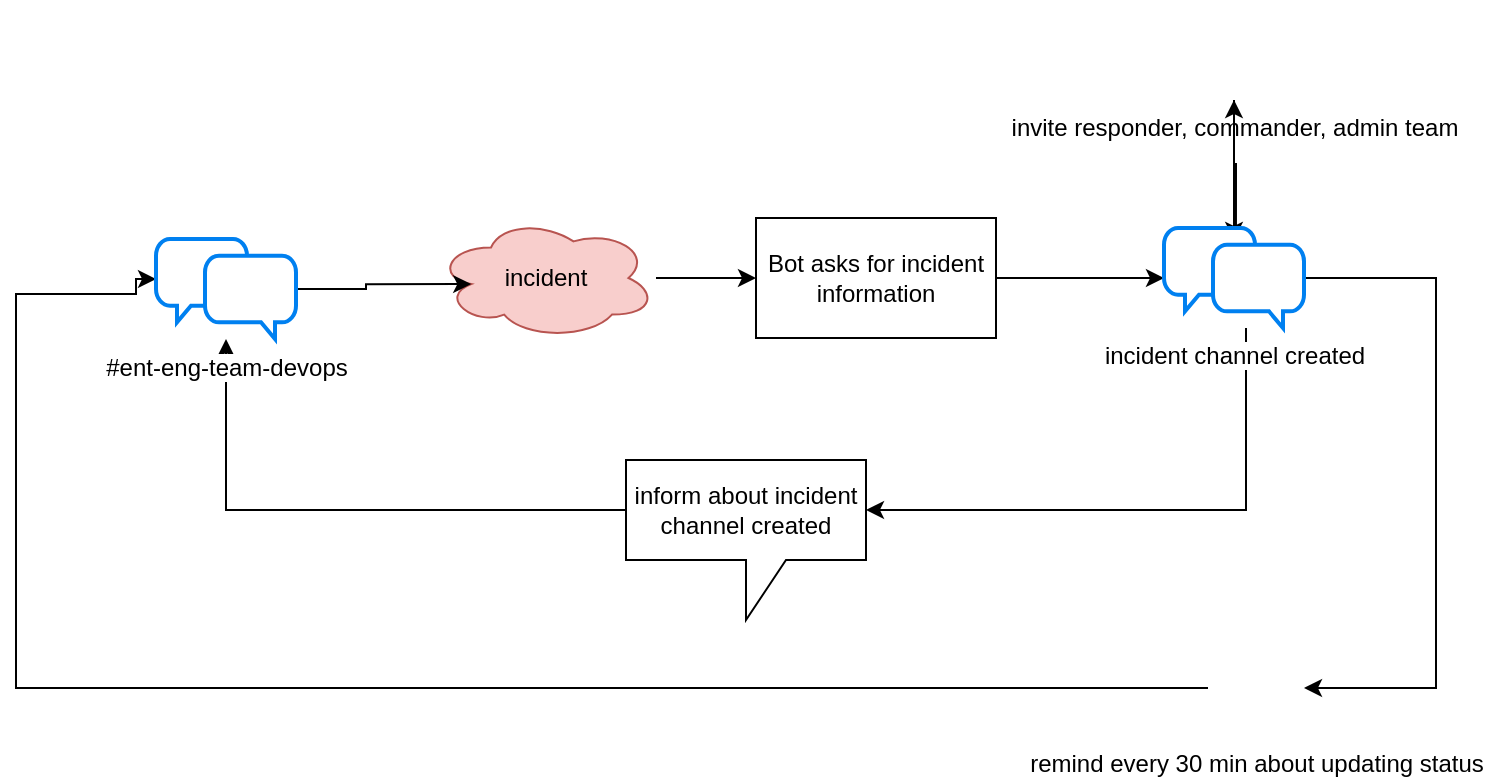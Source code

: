 <mxfile version="15.0.6" type="device"><diagram id="j0_9hLREb8puxlmWVbzi" name="Page-1"><mxGraphModel dx="925" dy="746" grid="1" gridSize="10" guides="1" tooltips="1" connect="1" arrows="1" fold="1" page="1" pageScale="1" pageWidth="850" pageHeight="1100" math="0" shadow="0"><root><mxCell id="0"/><mxCell id="1" parent="0"/><mxCell id="TGSeMVZXOo3Oev7ULHjT-3" style="edgeStyle=orthogonalEdgeStyle;rounded=0;orthogonalLoop=1;jettySize=auto;html=1;entryX=0;entryY=0.5;entryDx=0;entryDy=0;" edge="1" parent="1" source="qT_uuVZXytW_vBy1FTn4-2" target="l6pJyl0FXCoegfd8MuzJ-8"><mxGeometry relative="1" as="geometry"/></mxCell><mxCell id="qT_uuVZXytW_vBy1FTn4-2" value="incident" style="ellipse;shape=cloud;whiteSpace=wrap;html=1;fillColor=#f8cecc;strokeColor=#b85450;" vertex="1" parent="1"><mxGeometry x="270" y="358.5" width="110" height="61" as="geometry"/></mxCell><mxCell id="TGSeMVZXOo3Oev7ULHjT-2" style="edgeStyle=orthogonalEdgeStyle;rounded=0;orthogonalLoop=1;jettySize=auto;html=1;entryX=0.16;entryY=0.55;entryDx=0;entryDy=0;entryPerimeter=0;" edge="1" parent="1" source="l6pJyl0FXCoegfd8MuzJ-2" target="qT_uuVZXytW_vBy1FTn4-2"><mxGeometry relative="1" as="geometry"/></mxCell><mxCell id="TGSeMVZXOo3Oev7ULHjT-4" style="edgeStyle=orthogonalEdgeStyle;rounded=0;orthogonalLoop=1;jettySize=auto;html=1;" edge="1" parent="1" source="l6pJyl0FXCoegfd8MuzJ-8" target="l6pJyl0FXCoegfd8MuzJ-9"><mxGeometry relative="1" as="geometry"/></mxCell><mxCell id="l6pJyl0FXCoegfd8MuzJ-8" value="Bot asks for incident information" style="rounded=0;whiteSpace=wrap;html=1;" vertex="1" parent="1"><mxGeometry x="430" y="359" width="120" height="60" as="geometry"/></mxCell><mxCell id="TGSeMVZXOo3Oev7ULHjT-6" style="edgeStyle=orthogonalEdgeStyle;rounded=0;orthogonalLoop=1;jettySize=auto;html=1;entryX=0;entryY=0;entryDx=120;entryDy=25;entryPerimeter=0;" edge="1" parent="1" source="l6pJyl0FXCoegfd8MuzJ-9" target="l6pJyl0FXCoegfd8MuzJ-10"><mxGeometry relative="1" as="geometry"><Array as="points"><mxPoint x="675" y="505"/></Array></mxGeometry></mxCell><mxCell id="TGSeMVZXOo3Oev7ULHjT-9" style="edgeStyle=orthogonalEdgeStyle;rounded=0;orthogonalLoop=1;jettySize=auto;html=1;entryX=1;entryY=0.5;entryDx=0;entryDy=0;" edge="1" parent="1" source="l6pJyl0FXCoegfd8MuzJ-9" target="TGSeMVZXOo3Oev7ULHjT-8"><mxGeometry relative="1" as="geometry"><Array as="points"><mxPoint x="770" y="389"/><mxPoint x="770" y="594"/></Array></mxGeometry></mxCell><mxCell id="TGSeMVZXOo3Oev7ULHjT-7" style="edgeStyle=orthogonalEdgeStyle;rounded=0;orthogonalLoop=1;jettySize=auto;html=1;exitX=0;exitY=0;exitDx=0;exitDy=25;exitPerimeter=0;" edge="1" parent="1" source="l6pJyl0FXCoegfd8MuzJ-10" target="l6pJyl0FXCoegfd8MuzJ-2"><mxGeometry relative="1" as="geometry"/></mxCell><mxCell id="l6pJyl0FXCoegfd8MuzJ-10" value="inform about incident channel created" style="shape=callout;whiteSpace=wrap;html=1;perimeter=calloutPerimeter;" vertex="1" parent="1"><mxGeometry x="365" y="480" width="120" height="80" as="geometry"/></mxCell><mxCell id="TGSeMVZXOo3Oev7ULHjT-5" style="edgeStyle=orthogonalEdgeStyle;rounded=0;orthogonalLoop=1;jettySize=auto;html=1;" edge="1" parent="1" source="TGSeMVZXOo3Oev7ULHjT-1"><mxGeometry relative="1" as="geometry"><mxPoint x="669" y="370" as="targetPoint"/></mxGeometry></mxCell><mxCell id="TGSeMVZXOo3Oev7ULHjT-1" value="invite responder, commander, admin team" style="shape=image;html=1;verticalAlign=top;verticalLabelPosition=bottom;labelBackgroundColor=#ffffff;imageAspect=0;aspect=fixed;image=https://cdn4.iconfinder.com/data/icons/basic-ui-2-line/32/people-group-team-peoples-friend-128.png" vertex="1" parent="1"><mxGeometry x="644" y="250" width="50" height="50" as="geometry"/></mxCell><mxCell id="TGSeMVZXOo3Oev7ULHjT-10" style="edgeStyle=orthogonalEdgeStyle;rounded=0;orthogonalLoop=1;jettySize=auto;html=1;entryX=0;entryY=0.4;entryDx=0;entryDy=0;entryPerimeter=0;" edge="1" parent="1" source="TGSeMVZXOo3Oev7ULHjT-8" target="l6pJyl0FXCoegfd8MuzJ-2"><mxGeometry relative="1" as="geometry"><Array as="points"><mxPoint x="60" y="594"/><mxPoint x="60" y="397"/><mxPoint x="120" y="397"/></Array></mxGeometry></mxCell><mxCell id="TGSeMVZXOo3Oev7ULHjT-8" value="remind every 30 min about updating status" style="shape=image;html=1;verticalAlign=top;verticalLabelPosition=bottom;labelBackgroundColor=#ffffff;imageAspect=0;aspect=fixed;image=https://cdn4.iconfinder.com/data/icons/basic-ui-2-line/32/bell-notification-notify-reminder-ring-128.png" vertex="1" parent="1"><mxGeometry x="656" y="570" width="48" height="48" as="geometry"/></mxCell><mxCell id="l6pJyl0FXCoegfd8MuzJ-2" value="#ent-eng-team-devops" style="html=1;verticalLabelPosition=bottom;align=center;labelBackgroundColor=#ffffff;verticalAlign=top;strokeWidth=2;strokeColor=#0080F0;shadow=0;dashed=0;shape=mxgraph.ios7.icons.chat;sketch=0;" vertex="1" parent="1"><mxGeometry x="130" y="369.5" width="70" height="50" as="geometry"/></mxCell><mxCell id="TGSeMVZXOo3Oev7ULHjT-13" value="" style="edgeStyle=orthogonalEdgeStyle;rounded=0;orthogonalLoop=1;jettySize=auto;html=1;exitX=0.514;exitY=-0.02;exitDx=0;exitDy=0;exitPerimeter=0;" edge="1" parent="1" source="l6pJyl0FXCoegfd8MuzJ-9" target="TGSeMVZXOo3Oev7ULHjT-1"><mxGeometry relative="1" as="geometry"/></mxCell><mxCell id="l6pJyl0FXCoegfd8MuzJ-9" value="incident channel created" style="html=1;verticalLabelPosition=bottom;align=center;labelBackgroundColor=#ffffff;verticalAlign=top;strokeWidth=2;strokeColor=#0080F0;shadow=0;dashed=0;shape=mxgraph.ios7.icons.chat;" vertex="1" parent="1"><mxGeometry x="634" y="364" width="70" height="50" as="geometry"/></mxCell></root></mxGraphModel></diagram></mxfile>